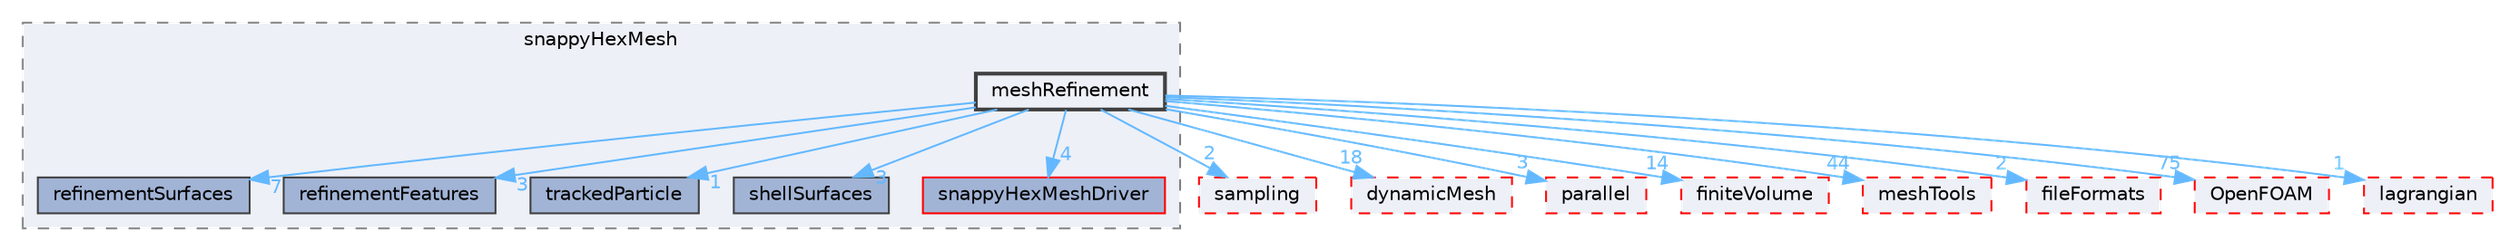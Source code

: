 digraph "src/mesh/snappyHexMesh/meshRefinement"
{
 // LATEX_PDF_SIZE
  bgcolor="transparent";
  edge [fontname=Helvetica,fontsize=10,labelfontname=Helvetica,labelfontsize=10];
  node [fontname=Helvetica,fontsize=10,shape=box,height=0.2,width=0.4];
  compound=true
  subgraph clusterdir_b8488229094ef0b4d530549afea57c74 {
    graph [ bgcolor="#edf0f7", pencolor="grey50", label="snappyHexMesh", fontname=Helvetica,fontsize=10 style="filled,dashed", URL="dir_b8488229094ef0b4d530549afea57c74.html",tooltip=""]
  dir_72076d9e87f799540d4ce5fe7a735a10 [label="refinementSurfaces", fillcolor="#a2b4d6", color="grey25", style="filled", URL="dir_72076d9e87f799540d4ce5fe7a735a10.html",tooltip=""];
  dir_ff73378227f062ba0a039ec19ddf803b [label="refinementFeatures", fillcolor="#a2b4d6", color="grey25", style="filled", URL="dir_ff73378227f062ba0a039ec19ddf803b.html",tooltip=""];
  dir_773d1311006e6c78bbc5f08fed9bc7f3 [label="trackedParticle", fillcolor="#a2b4d6", color="grey25", style="filled", URL="dir_773d1311006e6c78bbc5f08fed9bc7f3.html",tooltip=""];
  dir_a384ec912432d747da14be67ca9645ef [label="shellSurfaces", fillcolor="#a2b4d6", color="grey25", style="filled", URL="dir_a384ec912432d747da14be67ca9645ef.html",tooltip=""];
  dir_d9970e8864166451edb16d942f904562 [label="snappyHexMeshDriver", fillcolor="#a2b4d6", color="red", style="filled", URL="dir_d9970e8864166451edb16d942f904562.html",tooltip=""];
  dir_8ccce68d8eb6c31356e7a13ae3680829 [label="meshRefinement", fillcolor="#edf0f7", color="grey25", style="filled,bold", URL="dir_8ccce68d8eb6c31356e7a13ae3680829.html",tooltip=""];
  }
  dir_24a3817a3c61c11f04a0a72057522f4f [label="sampling", fillcolor="#edf0f7", color="red", style="filled,dashed", URL="dir_24a3817a3c61c11f04a0a72057522f4f.html",tooltip=""];
  dir_63742796c427c97a292c80f7db71da36 [label="dynamicMesh", fillcolor="#edf0f7", color="red", style="filled,dashed", URL="dir_63742796c427c97a292c80f7db71da36.html",tooltip=""];
  dir_72b2b5518d1565784443265ec6729f79 [label="parallel", fillcolor="#edf0f7", color="red", style="filled,dashed", URL="dir_72b2b5518d1565784443265ec6729f79.html",tooltip=""];
  dir_9bd15774b555cf7259a6fa18f99fe99b [label="finiteVolume", fillcolor="#edf0f7", color="red", style="filled,dashed", URL="dir_9bd15774b555cf7259a6fa18f99fe99b.html",tooltip=""];
  dir_ae30ad0bef50cf391b24c614251bb9fd [label="meshTools", fillcolor="#edf0f7", color="red", style="filled,dashed", URL="dir_ae30ad0bef50cf391b24c614251bb9fd.html",tooltip=""];
  dir_b05602f37bb521a7142c0a3e200b5f35 [label="fileFormats", fillcolor="#edf0f7", color="red", style="filled,dashed", URL="dir_b05602f37bb521a7142c0a3e200b5f35.html",tooltip=""];
  dir_c5473ff19b20e6ec4dfe5c310b3778a8 [label="OpenFOAM", fillcolor="#edf0f7", color="red", style="filled,dashed", URL="dir_c5473ff19b20e6ec4dfe5c310b3778a8.html",tooltip=""];
  dir_f8c25efc4b6f6a8502a42d5af7554d23 [label="lagrangian", fillcolor="#edf0f7", color="red", style="filled,dashed", URL="dir_f8c25efc4b6f6a8502a42d5af7554d23.html",tooltip=""];
  dir_8ccce68d8eb6c31356e7a13ae3680829->dir_24a3817a3c61c11f04a0a72057522f4f [headlabel="2", labeldistance=1.5 headhref="dir_002375_003409.html" href="dir_002375_003409.html" color="steelblue1" fontcolor="steelblue1"];
  dir_8ccce68d8eb6c31356e7a13ae3680829->dir_63742796c427c97a292c80f7db71da36 [headlabel="18", labeldistance=1.5 headhref="dir_002375_001086.html" href="dir_002375_001086.html" color="steelblue1" fontcolor="steelblue1"];
  dir_8ccce68d8eb6c31356e7a13ae3680829->dir_72076d9e87f799540d4ce5fe7a735a10 [headlabel="7", labeldistance=1.5 headhref="dir_002375_003277.html" href="dir_002375_003277.html" color="steelblue1" fontcolor="steelblue1"];
  dir_8ccce68d8eb6c31356e7a13ae3680829->dir_72b2b5518d1565784443265ec6729f79 [headlabel="3", labeldistance=1.5 headhref="dir_002375_002780.html" href="dir_002375_002780.html" color="steelblue1" fontcolor="steelblue1"];
  dir_8ccce68d8eb6c31356e7a13ae3680829->dir_773d1311006e6c78bbc5f08fed9bc7f3 [headlabel="1", labeldistance=1.5 headhref="dir_002375_004086.html" href="dir_002375_004086.html" color="steelblue1" fontcolor="steelblue1"];
  dir_8ccce68d8eb6c31356e7a13ae3680829->dir_9bd15774b555cf7259a6fa18f99fe99b [headlabel="14", labeldistance=1.5 headhref="dir_002375_001387.html" href="dir_002375_001387.html" color="steelblue1" fontcolor="steelblue1"];
  dir_8ccce68d8eb6c31356e7a13ae3680829->dir_a384ec912432d747da14be67ca9645ef [headlabel="3", labeldistance=1.5 headhref="dir_002375_003514.html" href="dir_002375_003514.html" color="steelblue1" fontcolor="steelblue1"];
  dir_8ccce68d8eb6c31356e7a13ae3680829->dir_ae30ad0bef50cf391b24c614251bb9fd [headlabel="44", labeldistance=1.5 headhref="dir_002375_002382.html" href="dir_002375_002382.html" color="steelblue1" fontcolor="steelblue1"];
  dir_8ccce68d8eb6c31356e7a13ae3680829->dir_b05602f37bb521a7142c0a3e200b5f35 [headlabel="2", labeldistance=1.5 headhref="dir_002375_001353.html" href="dir_002375_001353.html" color="steelblue1" fontcolor="steelblue1"];
  dir_8ccce68d8eb6c31356e7a13ae3680829->dir_c5473ff19b20e6ec4dfe5c310b3778a8 [headlabel="75", labeldistance=1.5 headhref="dir_002375_002695.html" href="dir_002375_002695.html" color="steelblue1" fontcolor="steelblue1"];
  dir_8ccce68d8eb6c31356e7a13ae3680829->dir_d9970e8864166451edb16d942f904562 [headlabel="4", labeldistance=1.5 headhref="dir_002375_003607.html" href="dir_002375_003607.html" color="steelblue1" fontcolor="steelblue1"];
  dir_8ccce68d8eb6c31356e7a13ae3680829->dir_f8c25efc4b6f6a8502a42d5af7554d23 [headlabel="1", labeldistance=1.5 headhref="dir_002375_002071.html" href="dir_002375_002071.html" color="steelblue1" fontcolor="steelblue1"];
  dir_8ccce68d8eb6c31356e7a13ae3680829->dir_ff73378227f062ba0a039ec19ddf803b [headlabel="3", labeldistance=1.5 headhref="dir_002375_003272.html" href="dir_002375_003272.html" color="steelblue1" fontcolor="steelblue1"];
}
